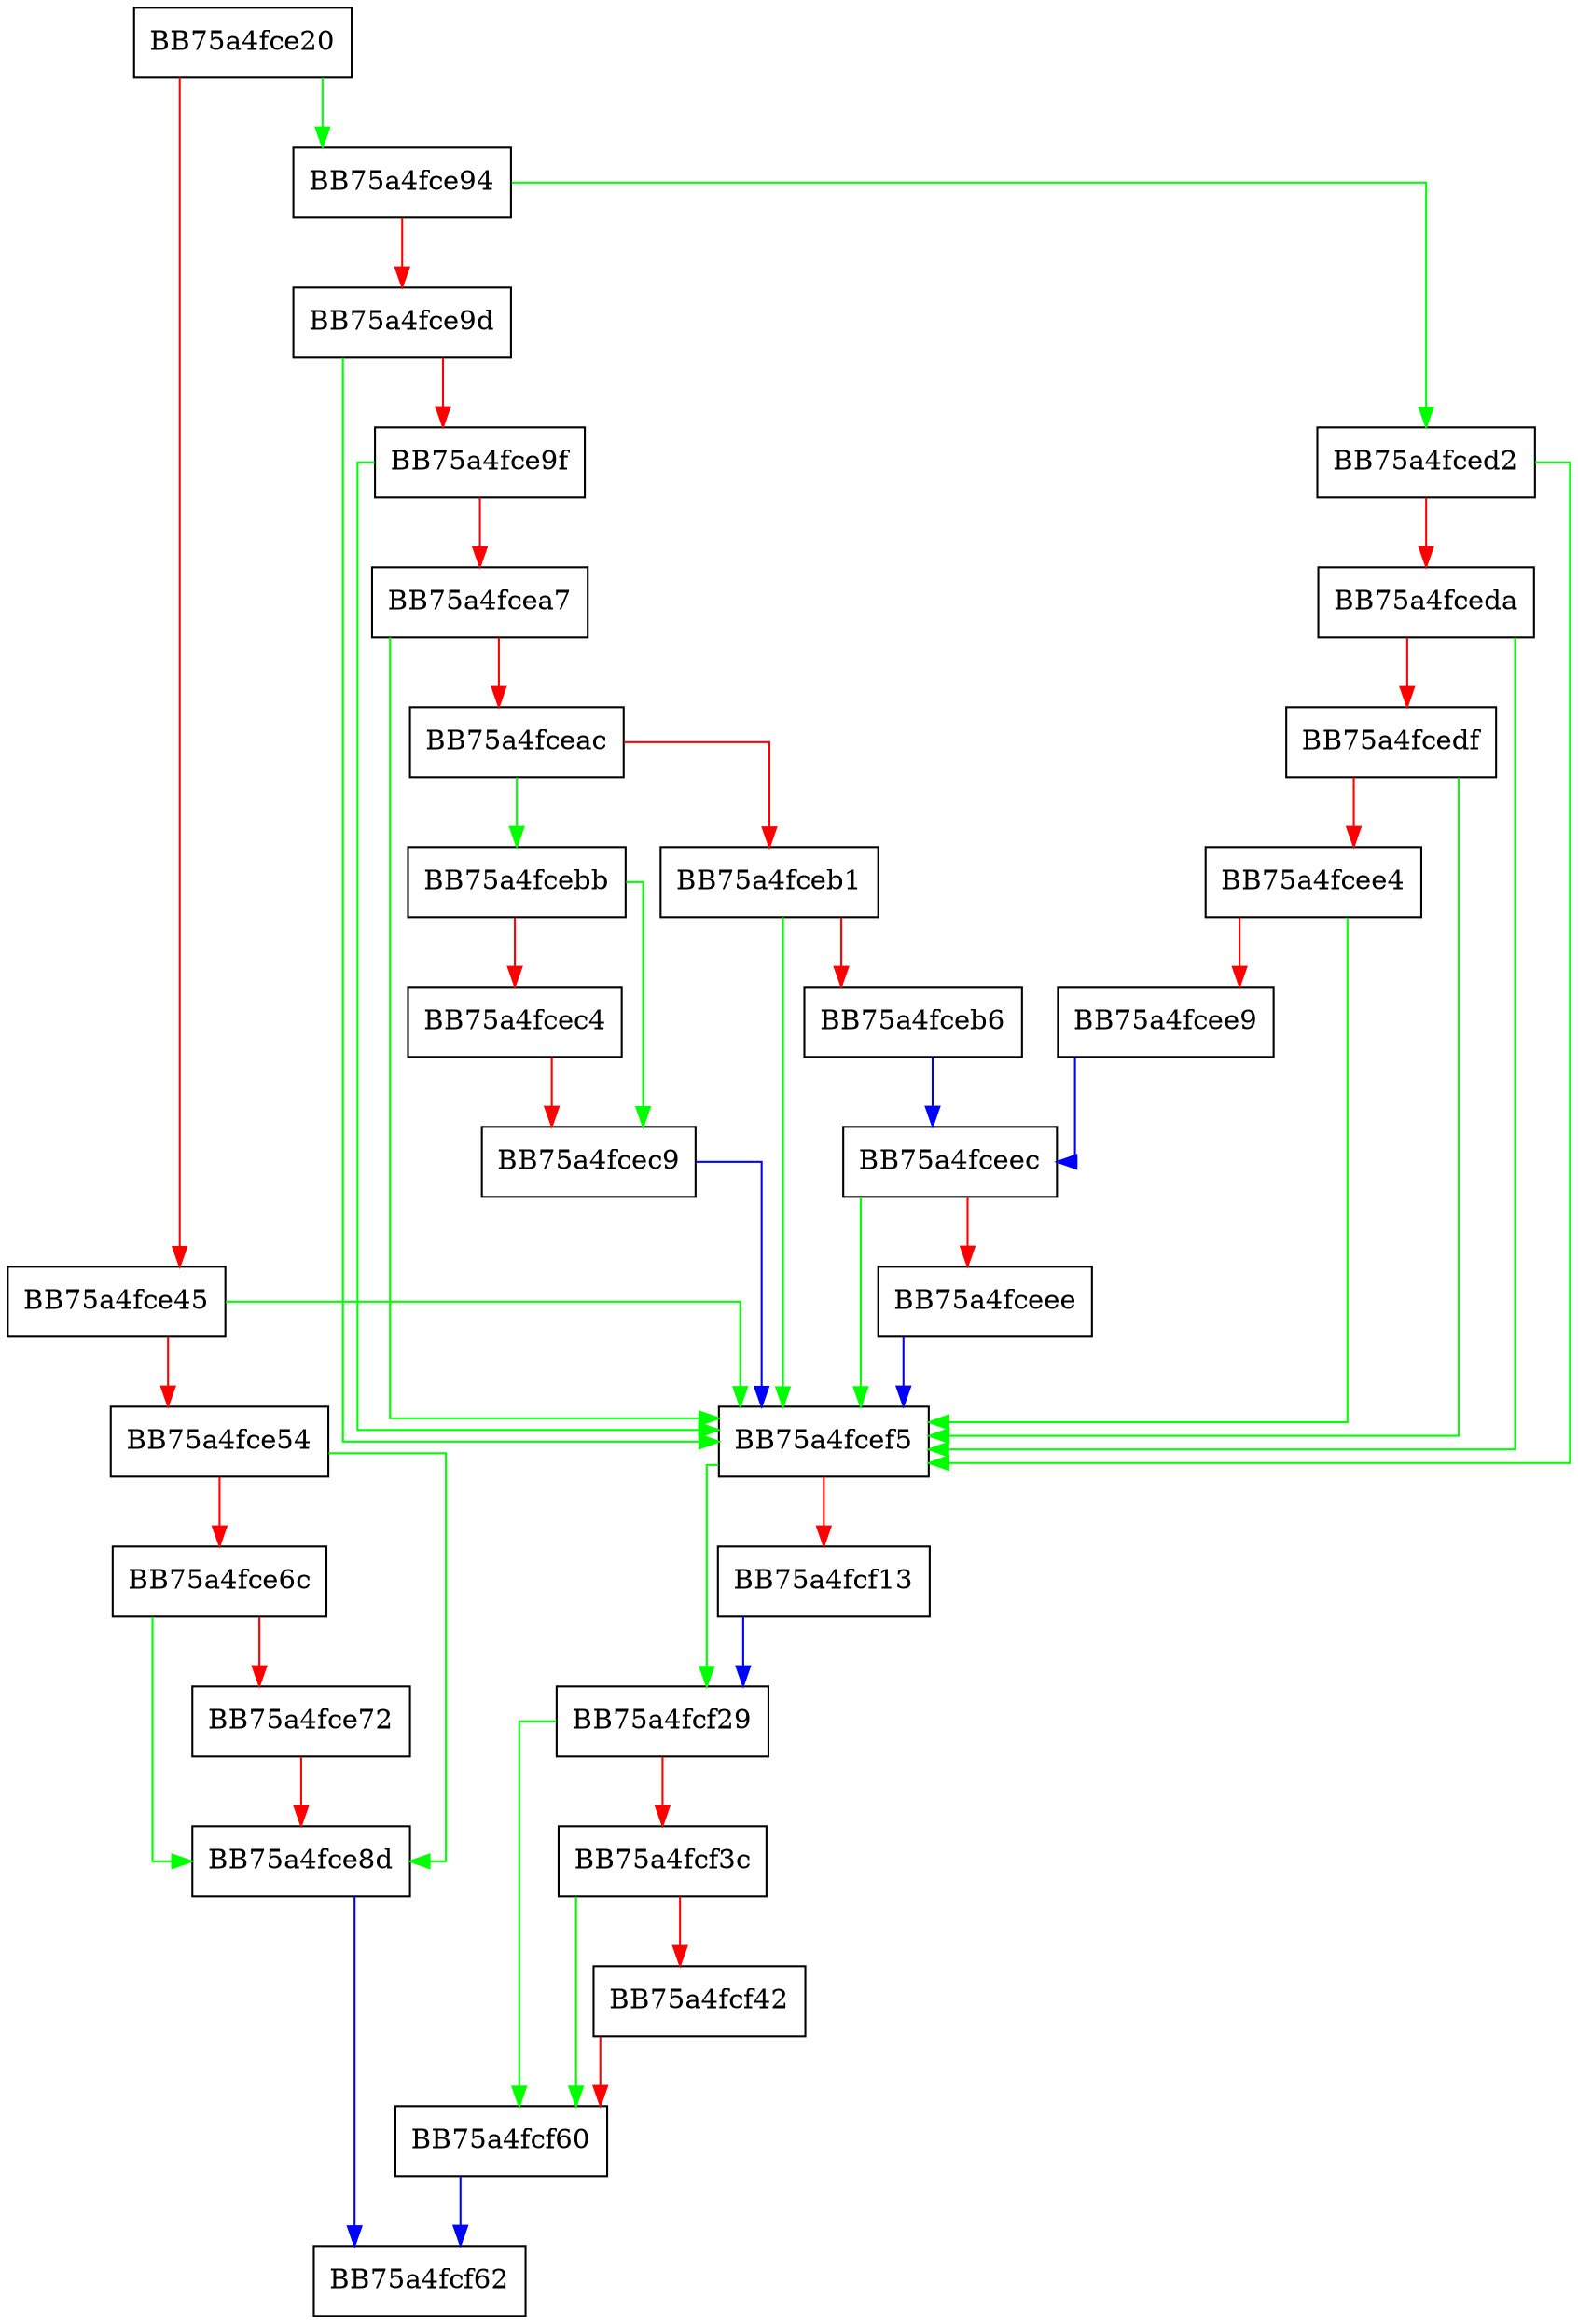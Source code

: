 digraph rsignal {
  node [shape="box"];
  graph [splines=ortho];
  BB75a4fce20 -> BB75a4fce94 [color="green"];
  BB75a4fce20 -> BB75a4fce45 [color="red"];
  BB75a4fce45 -> BB75a4fcef5 [color="green"];
  BB75a4fce45 -> BB75a4fce54 [color="red"];
  BB75a4fce54 -> BB75a4fce8d [color="green"];
  BB75a4fce54 -> BB75a4fce6c [color="red"];
  BB75a4fce6c -> BB75a4fce8d [color="green"];
  BB75a4fce6c -> BB75a4fce72 [color="red"];
  BB75a4fce72 -> BB75a4fce8d [color="red"];
  BB75a4fce8d -> BB75a4fcf62 [color="blue"];
  BB75a4fce94 -> BB75a4fced2 [color="green"];
  BB75a4fce94 -> BB75a4fce9d [color="red"];
  BB75a4fce9d -> BB75a4fcef5 [color="green"];
  BB75a4fce9d -> BB75a4fce9f [color="red"];
  BB75a4fce9f -> BB75a4fcef5 [color="green"];
  BB75a4fce9f -> BB75a4fcea7 [color="red"];
  BB75a4fcea7 -> BB75a4fcef5 [color="green"];
  BB75a4fcea7 -> BB75a4fceac [color="red"];
  BB75a4fceac -> BB75a4fcebb [color="green"];
  BB75a4fceac -> BB75a4fceb1 [color="red"];
  BB75a4fceb1 -> BB75a4fcef5 [color="green"];
  BB75a4fceb1 -> BB75a4fceb6 [color="red"];
  BB75a4fceb6 -> BB75a4fceec [color="blue"];
  BB75a4fcebb -> BB75a4fcec9 [color="green"];
  BB75a4fcebb -> BB75a4fcec4 [color="red"];
  BB75a4fcec4 -> BB75a4fcec9 [color="red"];
  BB75a4fcec9 -> BB75a4fcef5 [color="blue"];
  BB75a4fced2 -> BB75a4fcef5 [color="green"];
  BB75a4fced2 -> BB75a4fceda [color="red"];
  BB75a4fceda -> BB75a4fcef5 [color="green"];
  BB75a4fceda -> BB75a4fcedf [color="red"];
  BB75a4fcedf -> BB75a4fcef5 [color="green"];
  BB75a4fcedf -> BB75a4fcee4 [color="red"];
  BB75a4fcee4 -> BB75a4fcef5 [color="green"];
  BB75a4fcee4 -> BB75a4fcee9 [color="red"];
  BB75a4fcee9 -> BB75a4fceec [color="blue"];
  BB75a4fceec -> BB75a4fcef5 [color="green"];
  BB75a4fceec -> BB75a4fceee [color="red"];
  BB75a4fceee -> BB75a4fcef5 [color="blue"];
  BB75a4fcef5 -> BB75a4fcf29 [color="green"];
  BB75a4fcef5 -> BB75a4fcf13 [color="red"];
  BB75a4fcf13 -> BB75a4fcf29 [color="blue"];
  BB75a4fcf29 -> BB75a4fcf60 [color="green"];
  BB75a4fcf29 -> BB75a4fcf3c [color="red"];
  BB75a4fcf3c -> BB75a4fcf60 [color="green"];
  BB75a4fcf3c -> BB75a4fcf42 [color="red"];
  BB75a4fcf42 -> BB75a4fcf60 [color="red"];
  BB75a4fcf60 -> BB75a4fcf62 [color="blue"];
}